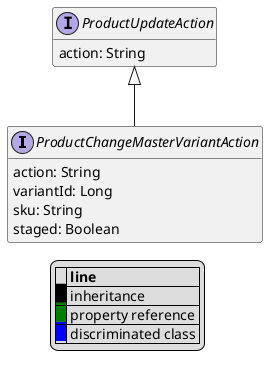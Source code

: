 @startuml

hide empty fields
hide empty methods
legend
|= |= line |
|<back:black>   </back>| inheritance |
|<back:green>   </back>| property reference |
|<back:blue>   </back>| discriminated class |
endlegend
interface ProductChangeMasterVariantAction [[ProductChangeMasterVariantAction.svg]] extends ProductUpdateAction {
    action: String
    variantId: Long
    sku: String
    staged: Boolean
}
interface ProductUpdateAction [[ProductUpdateAction.svg]]  {
    action: String
}





@enduml
